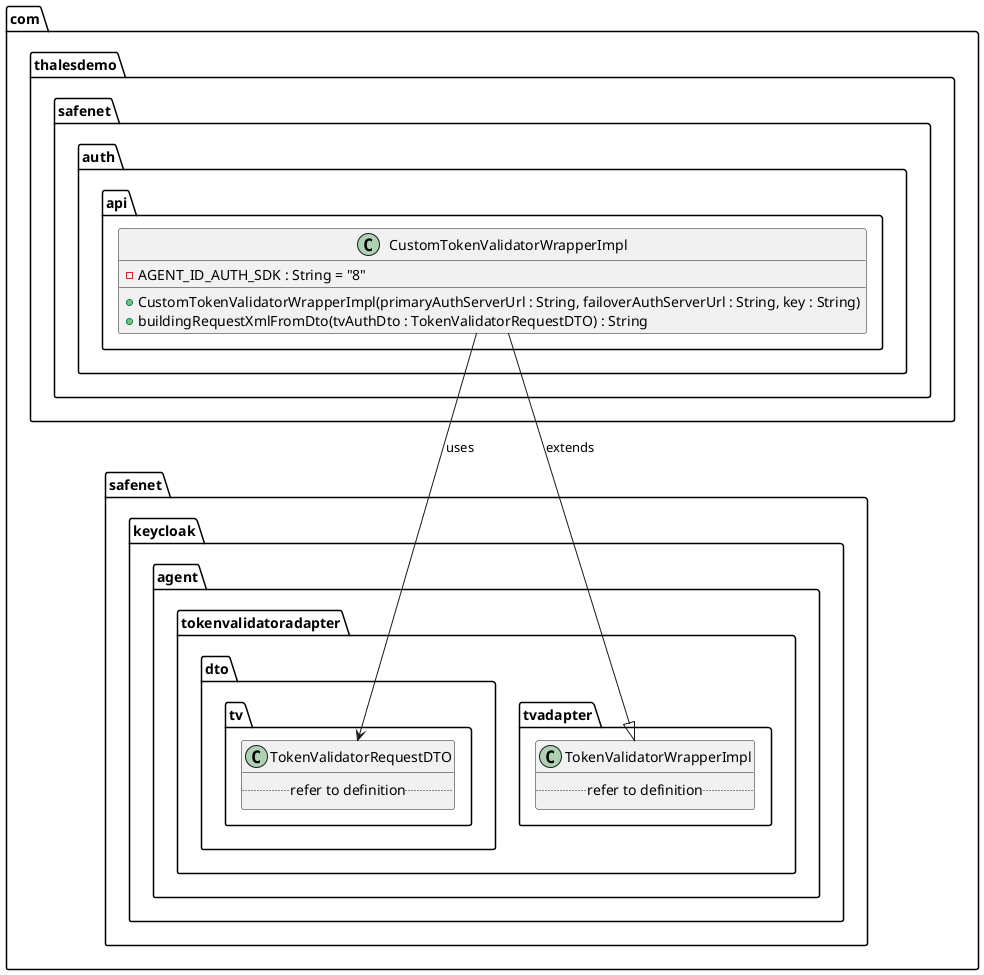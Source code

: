 @startuml CustomTokenValidatorWrapperImplDiagram
package com.thalesdemo.safenet.auth.api {
    class CustomTokenValidatorWrapperImpl {
        ' Extends TokenValidatorWrapperImpl to customize the buildingRequestXmlFromDto method.
        ' Changes the agentId in the request XML of the TokenValidatorRequestDTO object.
        - AGENT_ID_AUTH_SDK : String = "8"

        + CustomTokenValidatorWrapperImpl(primaryAuthServerUrl : String, failoverAuthServerUrl : String, key : String)
        + buildingRequestXmlFromDto(tvAuthDto : TokenValidatorRequestDTO) : String
    }
}

package com.safenet.keycloak.agent.tokenvalidatoradapter.dto.tv {
    class TokenValidatorRequestDTO {
        .. refer to definition ..
    }
}

package com.safenet.keycloak.agent.tokenvalidatoradapter.tvadapter {
    class TokenValidatorWrapperImpl {
        .. refer to definition ..
    }
}

CustomTokenValidatorWrapperImpl --|> TokenValidatorWrapperImpl : extends
CustomTokenValidatorWrapperImpl --> TokenValidatorRequestDTO : uses
@enduml
